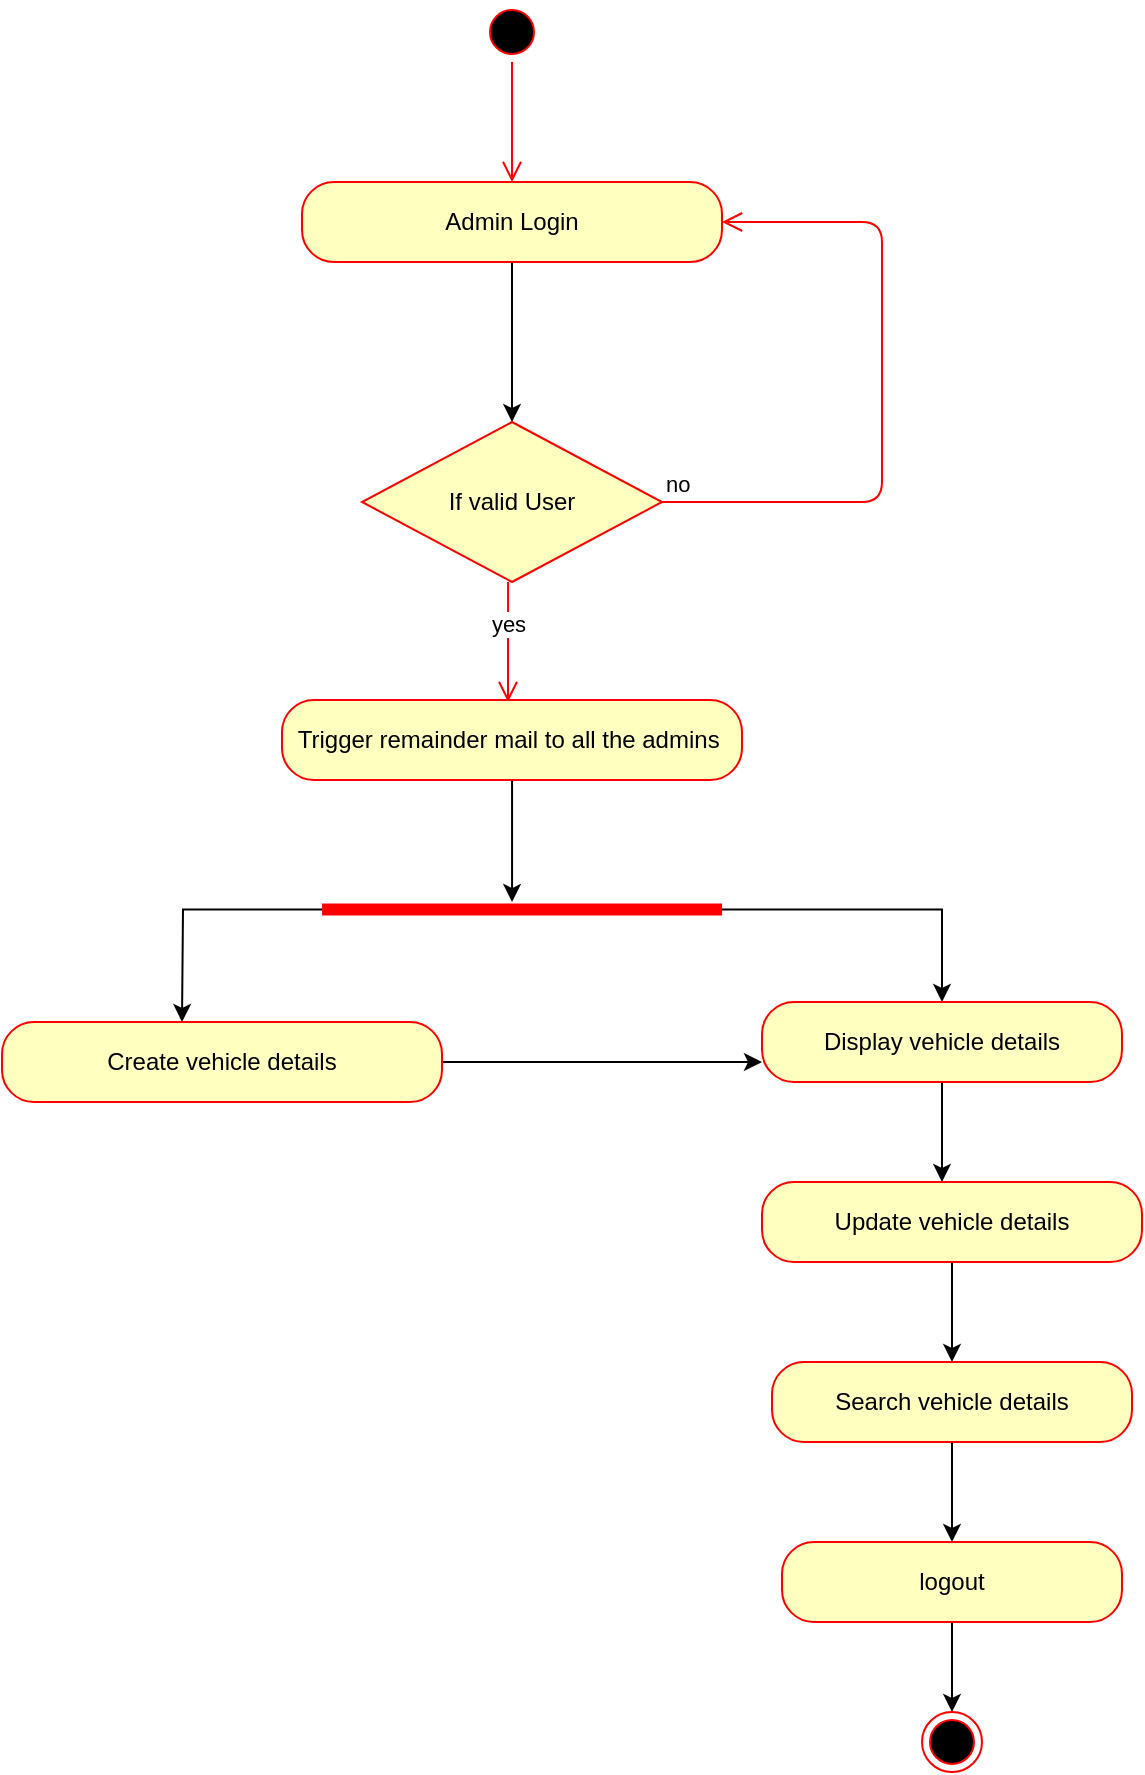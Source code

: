 <mxfile version="10.6.0" type="github"><diagram id="IJ9YjogWkb-SMk_fc3uD" name="Page-1"><mxGraphModel dx="1640" dy="936" grid="1" gridSize="10" guides="1" tooltips="1" connect="1" arrows="1" fold="1" page="1" pageScale="1" pageWidth="850" pageHeight="1100" math="0" shadow="0"><root><mxCell id="0"/><mxCell id="1" parent="0"/><mxCell id="QYjZyO1X-tesX46zQEki-4" value="" style="ellipse;html=1;shape=startState;fillColor=#000000;strokeColor=#ff0000;" vertex="1" parent="1"><mxGeometry x="410" y="100" width="30" height="30" as="geometry"/></mxCell><mxCell id="QYjZyO1X-tesX46zQEki-5" value="" style="edgeStyle=orthogonalEdgeStyle;html=1;verticalAlign=bottom;endArrow=open;endSize=8;strokeColor=#ff0000;" edge="1" source="QYjZyO1X-tesX46zQEki-4" parent="1"><mxGeometry relative="1" as="geometry"><mxPoint x="425" y="190" as="targetPoint"/></mxGeometry></mxCell><mxCell id="QYjZyO1X-tesX46zQEki-15" style="edgeStyle=orthogonalEdgeStyle;rounded=0;orthogonalLoop=1;jettySize=auto;html=1;exitX=0;exitY=0.5;exitDx=0;exitDy=0;" edge="1" parent="1" source="QYjZyO1X-tesX46zQEki-9"><mxGeometry relative="1" as="geometry"><mxPoint x="330.118" y="210.118" as="targetPoint"/></mxGeometry></mxCell><mxCell id="QYjZyO1X-tesX46zQEki-41" style="edgeStyle=orthogonalEdgeStyle;rounded=0;orthogonalLoop=1;jettySize=auto;html=1;" edge="1" parent="1" source="QYjZyO1X-tesX46zQEki-9" target="QYjZyO1X-tesX46zQEki-11"><mxGeometry relative="1" as="geometry"/></mxCell><mxCell id="QYjZyO1X-tesX46zQEki-9" value="Admin Login" style="rounded=1;whiteSpace=wrap;html=1;arcSize=40;fontColor=#000000;fillColor=#ffffc0;strokeColor=#ff0000;" vertex="1" parent="1"><mxGeometry x="320" y="190" width="210" height="40" as="geometry"/></mxCell><mxCell id="QYjZyO1X-tesX46zQEki-11" value="If valid User" style="rhombus;whiteSpace=wrap;html=1;fillColor=#ffffc0;strokeColor=#ff0000;" vertex="1" parent="1"><mxGeometry x="350" y="310" width="150" height="80" as="geometry"/></mxCell><mxCell id="QYjZyO1X-tesX46zQEki-12" value="no" style="edgeStyle=orthogonalEdgeStyle;html=1;align=left;verticalAlign=bottom;endArrow=open;endSize=8;strokeColor=#ff0000;entryX=1;entryY=0.5;entryDx=0;entryDy=0;" edge="1" source="QYjZyO1X-tesX46zQEki-11" parent="1" target="QYjZyO1X-tesX46zQEki-9"><mxGeometry x="-1" relative="1" as="geometry"><mxPoint x="560" y="330" as="targetPoint"/><Array as="points"><mxPoint x="610" y="350"/><mxPoint x="610" y="210"/></Array></mxGeometry></mxCell><mxCell id="QYjZyO1X-tesX46zQEki-19" value="yes" style="edgeStyle=orthogonalEdgeStyle;html=1;verticalAlign=bottom;endArrow=open;endSize=8;strokeColor=#ff0000;" edge="1" parent="1"><mxGeometry relative="1" as="geometry"><mxPoint x="423.5" y="450" as="targetPoint"/><mxPoint x="423.029" y="390.0" as="sourcePoint"/><Array as="points"><mxPoint x="423.5" y="450"/><mxPoint x="423.5" y="450"/></Array></mxGeometry></mxCell><mxCell id="QYjZyO1X-tesX46zQEki-40" style="edgeStyle=orthogonalEdgeStyle;rounded=0;orthogonalLoop=1;jettySize=auto;html=1;entryX=0.475;entryY=0.124;entryDx=0;entryDy=0;entryPerimeter=0;" edge="1" parent="1" source="QYjZyO1X-tesX46zQEki-20" target="QYjZyO1X-tesX46zQEki-34"><mxGeometry relative="1" as="geometry"/></mxCell><mxCell id="QYjZyO1X-tesX46zQEki-20" value="Trigger remainder mail to all the admins&amp;nbsp;" style="rounded=1;whiteSpace=wrap;html=1;arcSize=40;fontColor=#000000;fillColor=#ffffc0;strokeColor=#ff0000;" vertex="1" parent="1"><mxGeometry x="310" y="449" width="230" height="40" as="geometry"/></mxCell><mxCell id="QYjZyO1X-tesX46zQEki-59" style="edgeStyle=orthogonalEdgeStyle;rounded=0;orthogonalLoop=1;jettySize=auto;html=1;entryX=0;entryY=0.75;entryDx=0;entryDy=0;" edge="1" parent="1" source="QYjZyO1X-tesX46zQEki-32" target="QYjZyO1X-tesX46zQEki-37"><mxGeometry relative="1" as="geometry"/></mxCell><mxCell id="QYjZyO1X-tesX46zQEki-32" value="Create vehicle details" style="rounded=1;whiteSpace=wrap;html=1;arcSize=40;fontColor=#000000;fillColor=#ffffc0;strokeColor=#ff0000;" vertex="1" parent="1"><mxGeometry x="170" y="610" width="220" height="40" as="geometry"/></mxCell><mxCell id="QYjZyO1X-tesX46zQEki-36" style="edgeStyle=orthogonalEdgeStyle;rounded=0;orthogonalLoop=1;jettySize=auto;html=1;" edge="1" parent="1" source="QYjZyO1X-tesX46zQEki-34"><mxGeometry relative="1" as="geometry"><mxPoint x="260" y="610.0" as="targetPoint"/></mxGeometry></mxCell><mxCell id="QYjZyO1X-tesX46zQEki-39" style="edgeStyle=orthogonalEdgeStyle;rounded=0;orthogonalLoop=1;jettySize=auto;html=1;entryX=0.5;entryY=0;entryDx=0;entryDy=0;" edge="1" parent="1" source="QYjZyO1X-tesX46zQEki-34" target="QYjZyO1X-tesX46zQEki-37"><mxGeometry relative="1" as="geometry"/></mxCell><mxCell id="QYjZyO1X-tesX46zQEki-34" value="" style="shape=line;html=1;strokeWidth=6;strokeColor=#ff0000;" vertex="1" parent="1"><mxGeometry x="330.029" y="548.765" width="200" height="10" as="geometry"/></mxCell><mxCell id="QYjZyO1X-tesX46zQEki-49" style="edgeStyle=orthogonalEdgeStyle;rounded=0;orthogonalLoop=1;jettySize=auto;html=1;" edge="1" parent="1" source="QYjZyO1X-tesX46zQEki-37"><mxGeometry relative="1" as="geometry"><mxPoint x="640" y="690.0" as="targetPoint"/></mxGeometry></mxCell><mxCell id="QYjZyO1X-tesX46zQEki-37" value="Display vehicle details" style="rounded=1;whiteSpace=wrap;html=1;arcSize=40;fontColor=#000000;fillColor=#ffffc0;strokeColor=#ff0000;" vertex="1" parent="1"><mxGeometry x="550" y="600" width="180" height="40" as="geometry"/></mxCell><mxCell id="QYjZyO1X-tesX46zQEki-58" style="edgeStyle=orthogonalEdgeStyle;rounded=0;orthogonalLoop=1;jettySize=auto;html=1;exitX=0.5;exitY=1;exitDx=0;exitDy=0;entryX=0.5;entryY=0;entryDx=0;entryDy=0;" edge="1" parent="1" source="QYjZyO1X-tesX46zQEki-42" target="QYjZyO1X-tesX46zQEki-50"><mxGeometry relative="1" as="geometry"/></mxCell><mxCell id="QYjZyO1X-tesX46zQEki-42" value="Update vehicle details" style="rounded=1;whiteSpace=wrap;html=1;arcSize=40;fontColor=#000000;fillColor=#ffffc0;strokeColor=#ff0000;" vertex="1" parent="1"><mxGeometry x="550" y="690" width="190" height="40" as="geometry"/></mxCell><mxCell id="QYjZyO1X-tesX46zQEki-62" style="edgeStyle=orthogonalEdgeStyle;rounded=0;orthogonalLoop=1;jettySize=auto;html=1;entryX=0.5;entryY=0;entryDx=0;entryDy=0;" edge="1" parent="1" source="QYjZyO1X-tesX46zQEki-50" target="QYjZyO1X-tesX46zQEki-60"><mxGeometry relative="1" as="geometry"/></mxCell><mxCell id="QYjZyO1X-tesX46zQEki-50" value="Search vehicle details" style="rounded=1;whiteSpace=wrap;html=1;arcSize=40;fontColor=#000000;fillColor=#ffffc0;strokeColor=#ff0000;" vertex="1" parent="1"><mxGeometry x="555" y="780" width="180" height="40" as="geometry"/></mxCell><mxCell id="QYjZyO1X-tesX46zQEki-64" style="edgeStyle=orthogonalEdgeStyle;rounded=0;orthogonalLoop=1;jettySize=auto;html=1;entryX=0.5;entryY=0;entryDx=0;entryDy=0;" edge="1" parent="1" source="QYjZyO1X-tesX46zQEki-60" target="QYjZyO1X-tesX46zQEki-63"><mxGeometry relative="1" as="geometry"/></mxCell><mxCell id="QYjZyO1X-tesX46zQEki-60" value="logout" style="rounded=1;whiteSpace=wrap;html=1;arcSize=40;fontColor=#000000;fillColor=#ffffc0;strokeColor=#ff0000;" vertex="1" parent="1"><mxGeometry x="560" y="870" width="170" height="40" as="geometry"/></mxCell><mxCell id="QYjZyO1X-tesX46zQEki-63" value="" style="ellipse;html=1;shape=endState;fillColor=#000000;strokeColor=#ff0000;" vertex="1" parent="1"><mxGeometry x="630" y="955" width="30" height="30" as="geometry"/></mxCell></root></mxGraphModel></diagram></mxfile>